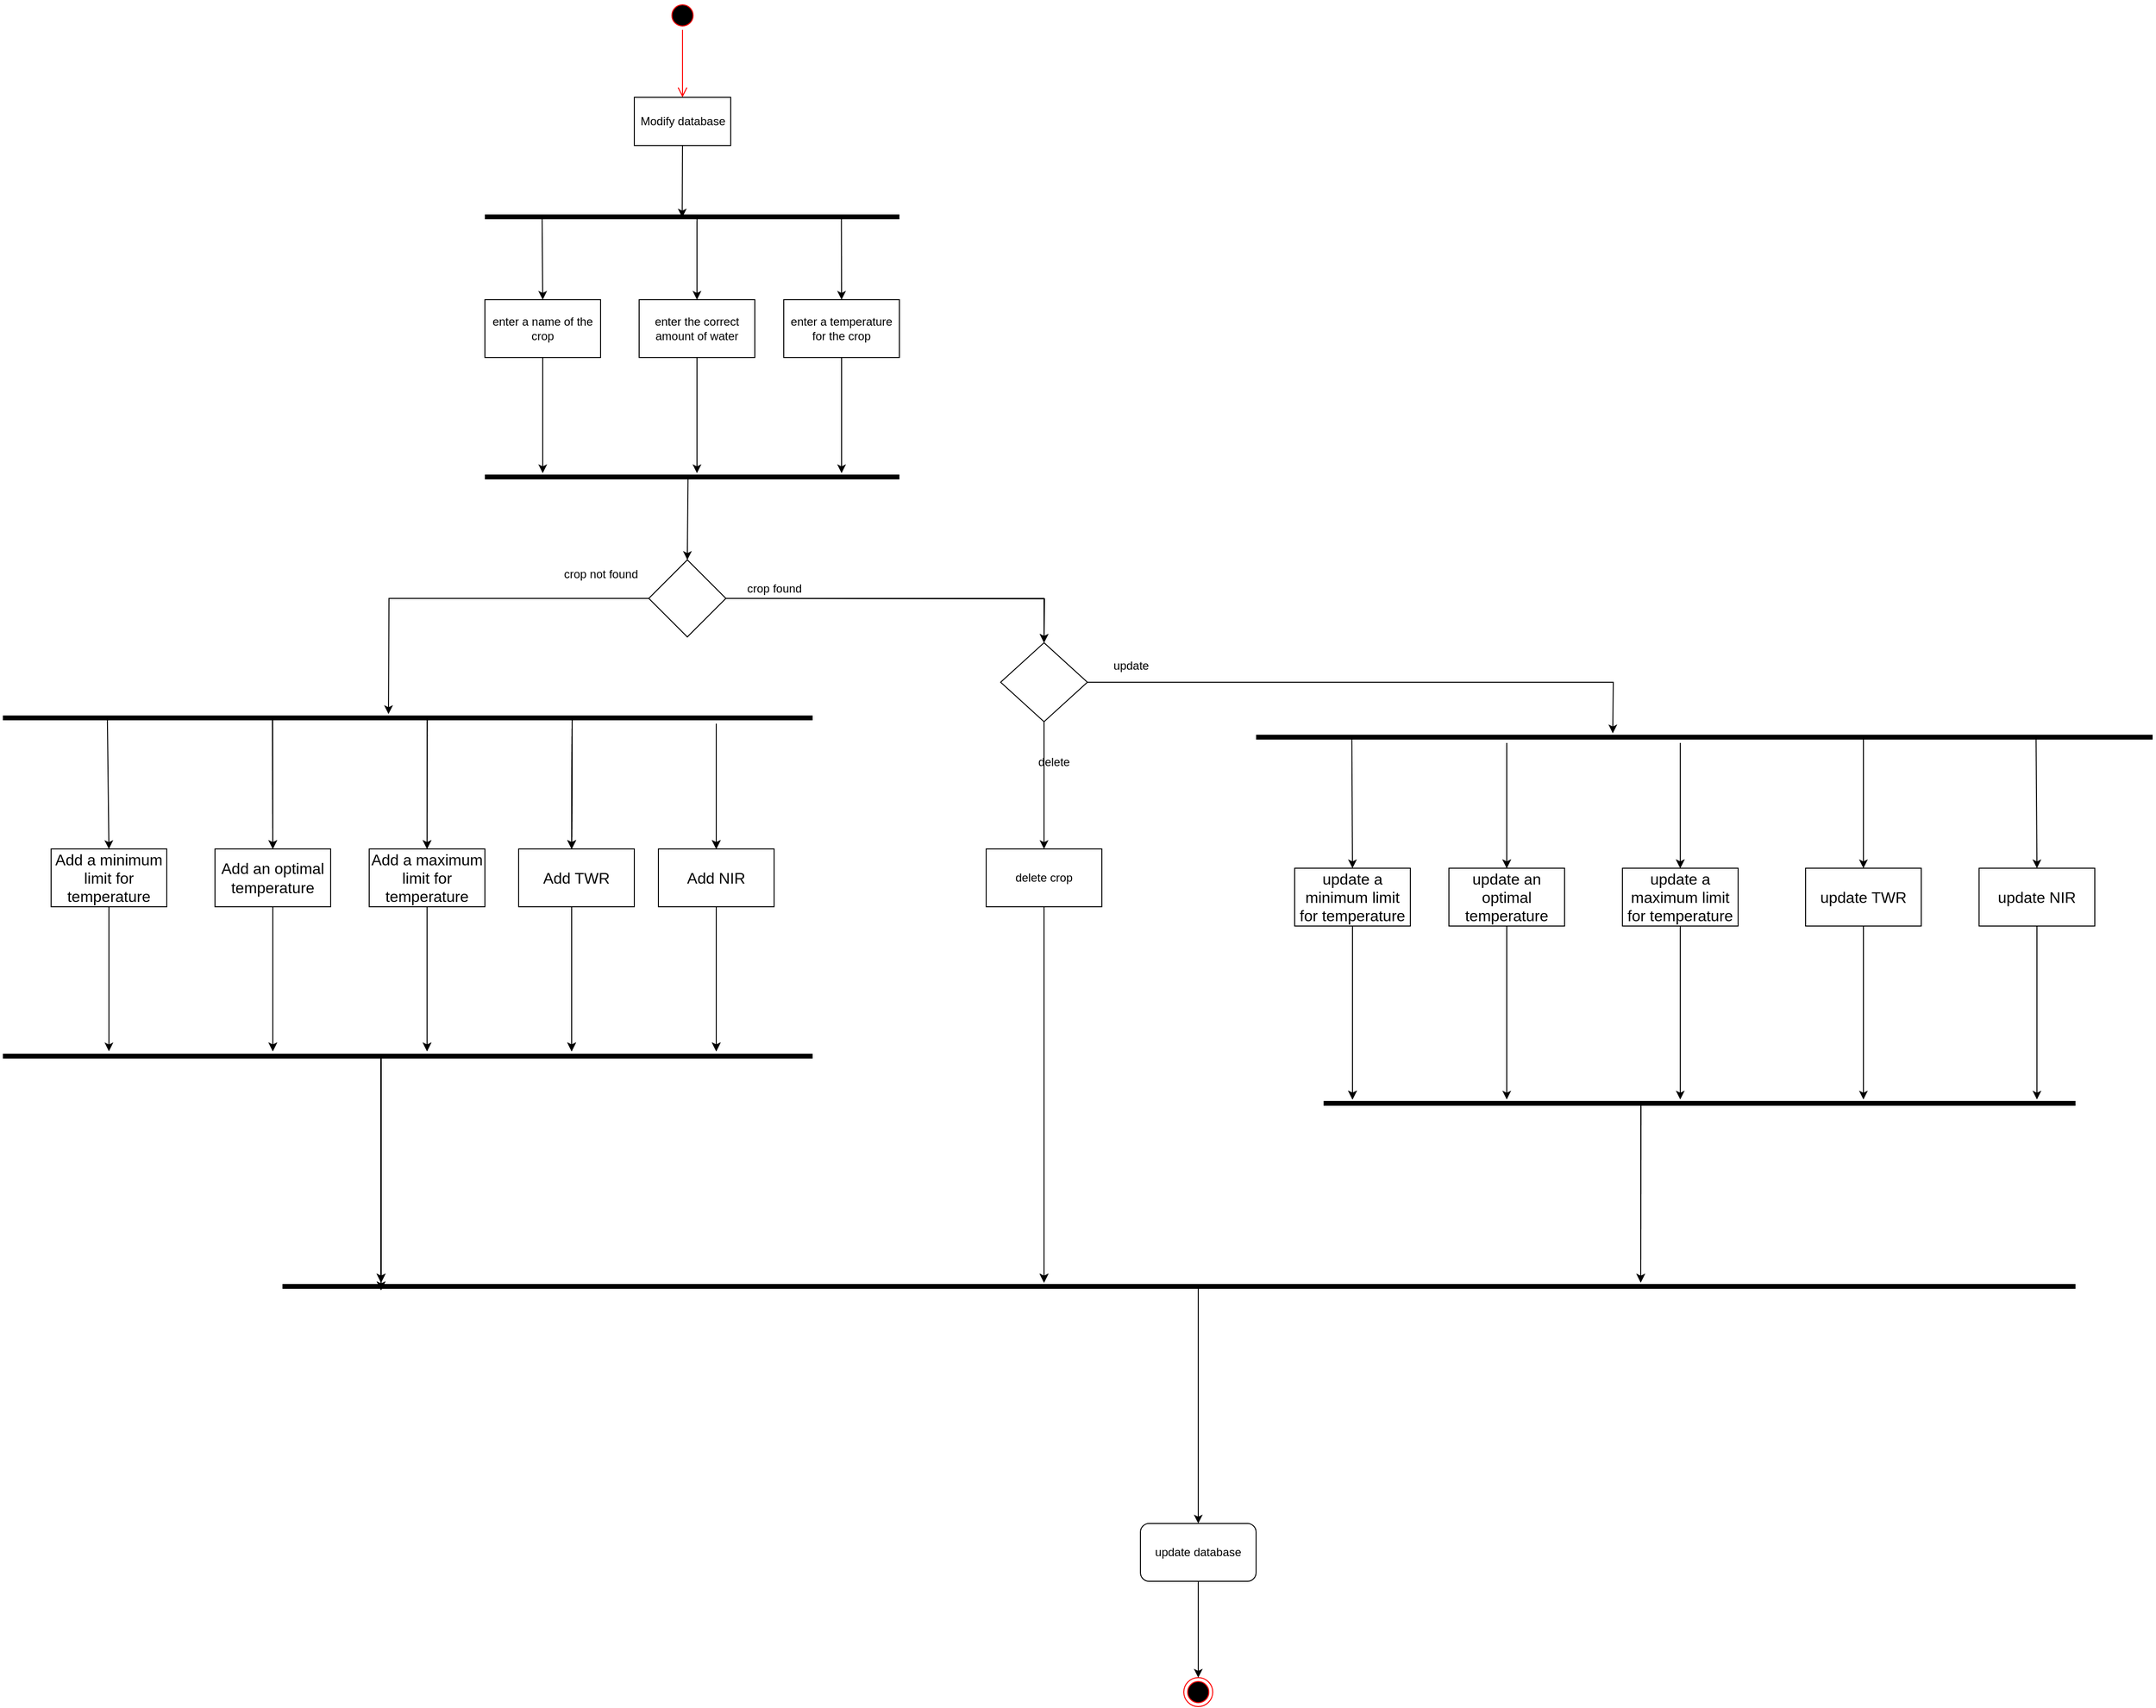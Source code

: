 <mxfile version="18.0.6" type="device"><diagram id="MjviFh-ZkRFqScrpxDmH" name="Page-1"><mxGraphModel dx="3407" dy="1467" grid="1" gridSize="10" guides="1" tooltips="1" connect="1" arrows="1" fold="1" page="1" pageScale="1" pageWidth="1100" pageHeight="1700" math="0" shadow="0"><root><mxCell id="0"/><mxCell id="1" parent="0"/><mxCell id="T4i6QmqrLU3CtplgO6P0-1" value="" style="ellipse;html=1;shape=startState;fillColor=#000000;strokeColor=#ff0000;" parent="1" vertex="1"><mxGeometry x="370" y="20" width="30" height="30" as="geometry"/></mxCell><mxCell id="T4i6QmqrLU3CtplgO6P0-2" value="" style="edgeStyle=orthogonalEdgeStyle;html=1;verticalAlign=bottom;endArrow=open;endSize=8;strokeColor=#ff0000;rounded=0;entryX=0.5;entryY=0;entryDx=0;entryDy=0;" parent="1" source="T4i6QmqrLU3CtplgO6P0-1" target="T4i6QmqrLU3CtplgO6P0-3" edge="1"><mxGeometry relative="1" as="geometry"><mxPoint x="385" y="110" as="targetPoint"/></mxGeometry></mxCell><mxCell id="T4i6QmqrLU3CtplgO6P0-3" value="Modify database" style="html=1;dashed=0;whitespace=wrap;" parent="1" vertex="1"><mxGeometry x="335" y="120" width="100" height="50" as="geometry"/></mxCell><mxCell id="T4i6QmqrLU3CtplgO6P0-4" value="" style="endArrow=classic;html=1;rounded=0;exitX=0.5;exitY=1;exitDx=0;exitDy=0;entryX=0.476;entryY=0.575;entryDx=0;entryDy=0;entryPerimeter=0;" parent="1" source="T4i6QmqrLU3CtplgO6P0-3" target="Jeykn5Wf0tIsWHleu7dH-2" edge="1"><mxGeometry width="50" height="50" relative="1" as="geometry"><mxPoint x="384.5" y="180" as="sourcePoint"/><mxPoint x="390" y="220" as="targetPoint"/></mxGeometry></mxCell><mxCell id="T4i6QmqrLU3CtplgO6P0-15" value="" style="ellipse;html=1;shape=endState;fillColor=#000000;strokeColor=#ff0000;" parent="1" vertex="1"><mxGeometry x="905" y="1760" width="30" height="30" as="geometry"/></mxCell><mxCell id="Jeykn5Wf0tIsWHleu7dH-2" value="" style="line;strokeWidth=5;fillColor=none;align=left;verticalAlign=middle;spacingTop=-1;spacingLeft=3;spacingRight=3;rotatable=0;labelPosition=right;points=[];portConstraint=eastwest;strokeColor=inherit;" parent="1" vertex="1"><mxGeometry x="180" y="240" width="430" height="8" as="geometry"/></mxCell><mxCell id="Jeykn5Wf0tIsWHleu7dH-7" value="" style="endArrow=classic;html=1;rounded=0;entryX=0.5;entryY=0;entryDx=0;entryDy=0;exitX=0.138;exitY=0.647;exitDx=0;exitDy=0;exitPerimeter=0;" parent="1" source="Jeykn5Wf0tIsWHleu7dH-2" edge="1"><mxGeometry width="50" height="50" relative="1" as="geometry"><mxPoint x="100" y="320" as="sourcePoint"/><mxPoint x="240" y="330" as="targetPoint"/></mxGeometry></mxCell><mxCell id="Jeykn5Wf0tIsWHleu7dH-8" value="" style="endArrow=classic;html=1;rounded=0;exitX=0.512;exitY=0.612;exitDx=0;exitDy=0;exitPerimeter=0;entryX=0.5;entryY=0;entryDx=0;entryDy=0;" parent="1" source="Jeykn5Wf0tIsWHleu7dH-2" edge="1"><mxGeometry width="50" height="50" relative="1" as="geometry"><mxPoint x="320" y="330" as="sourcePoint"/><mxPoint x="400" y="330" as="targetPoint"/><Array as="points"><mxPoint x="400" y="250"/></Array></mxGeometry></mxCell><mxCell id="Jeykn5Wf0tIsWHleu7dH-9" value="" style="endArrow=classic;html=1;rounded=0;entryX=0.5;entryY=0;entryDx=0;entryDy=0;exitX=0.86;exitY=0.716;exitDx=0;exitDy=0;exitPerimeter=0;" parent="1" source="Jeykn5Wf0tIsWHleu7dH-2" edge="1"><mxGeometry width="50" height="50" relative="1" as="geometry"><mxPoint x="460" y="310" as="sourcePoint"/><mxPoint x="550" y="330" as="targetPoint"/></mxGeometry></mxCell><mxCell id="Jeykn5Wf0tIsWHleu7dH-11" value="" style="line;strokeWidth=5;fillColor=none;align=left;verticalAlign=middle;spacingTop=-1;spacingLeft=3;spacingRight=3;rotatable=0;labelPosition=right;points=[];portConstraint=eastwest;strokeColor=inherit;" parent="1" vertex="1"><mxGeometry x="180" y="510" width="430" height="8" as="geometry"/></mxCell><mxCell id="Jeykn5Wf0tIsWHleu7dH-14" value="" style="endArrow=classic;html=1;rounded=0;exitX=0.5;exitY=1;exitDx=0;exitDy=0;" parent="1" edge="1"><mxGeometry width="50" height="50" relative="1" as="geometry"><mxPoint x="550" y="390" as="sourcePoint"/><mxPoint x="550" y="510" as="targetPoint"/></mxGeometry></mxCell><mxCell id="Jeykn5Wf0tIsWHleu7dH-15" value="" style="endArrow=classic;html=1;rounded=0;exitX=0.5;exitY=1;exitDx=0;exitDy=0;" parent="1" edge="1"><mxGeometry width="50" height="50" relative="1" as="geometry"><mxPoint x="400" y="390" as="sourcePoint"/><mxPoint x="400" y="510" as="targetPoint"/></mxGeometry></mxCell><mxCell id="Jeykn5Wf0tIsWHleu7dH-16" value="" style="endArrow=classic;html=1;rounded=0;exitX=0.5;exitY=1;exitDx=0;exitDy=0;" parent="1" edge="1"><mxGeometry width="50" height="50" relative="1" as="geometry"><mxPoint x="240" y="390" as="sourcePoint"/><mxPoint x="240" y="510" as="targetPoint"/></mxGeometry></mxCell><mxCell id="Jeykn5Wf0tIsWHleu7dH-17" value="" style="endArrow=classic;html=1;rounded=0;exitX=0.49;exitY=0.489;exitDx=0;exitDy=0;exitPerimeter=0;entryX=0.5;entryY=0;entryDx=0;entryDy=0;" parent="1" source="Jeykn5Wf0tIsWHleu7dH-11" target="Jeykn5Wf0tIsWHleu7dH-18" edge="1"><mxGeometry width="50" height="50" relative="1" as="geometry"><mxPoint x="240" y="630" as="sourcePoint"/><mxPoint x="391" y="590" as="targetPoint"/></mxGeometry></mxCell><mxCell id="Jeykn5Wf0tIsWHleu7dH-19" style="edgeStyle=orthogonalEdgeStyle;rounded=0;orthogonalLoop=1;jettySize=auto;html=1;" parent="1" source="Jeykn5Wf0tIsWHleu7dH-18" target="Jeykn5Wf0tIsWHleu7dH-37" edge="1"><mxGeometry relative="1" as="geometry"><mxPoint x="590" y="640" as="targetPoint"/></mxGeometry></mxCell><mxCell id="Jeykn5Wf0tIsWHleu7dH-18" value="" style="rhombus;whiteSpace=wrap;html=1;" parent="1" vertex="1"><mxGeometry x="350" y="600" width="80" height="80" as="geometry"/></mxCell><mxCell id="Jeykn5Wf0tIsWHleu7dH-20" value="crop found" style="text;html=1;align=center;verticalAlign=middle;resizable=0;points=[];autosize=1;strokeColor=none;fillColor=none;" parent="1" vertex="1"><mxGeometry x="440" y="615" width="80" height="30" as="geometry"/></mxCell><mxCell id="Jeykn5Wf0tIsWHleu7dH-22" value="crop not found" style="text;html=1;align=center;verticalAlign=middle;resizable=0;points=[];autosize=1;strokeColor=none;fillColor=none;" parent="1" vertex="1"><mxGeometry x="250" y="600" width="100" height="30" as="geometry"/></mxCell><mxCell id="Jeykn5Wf0tIsWHleu7dH-26" value="" style="line;strokeWidth=5;fillColor=none;align=left;verticalAlign=middle;spacingTop=-1;spacingLeft=3;spacingRight=3;rotatable=0;labelPosition=right;points=[];portConstraint=eastwest;strokeColor=inherit;" parent="1" vertex="1"><mxGeometry x="-320" y="760" width="840" height="8" as="geometry"/></mxCell><mxCell id="Jeykn5Wf0tIsWHleu7dH-55" style="rounded=0;orthogonalLoop=1;jettySize=auto;html=1;" parent="1" edge="1"><mxGeometry relative="1" as="geometry"><mxPoint x="-210" y="1110" as="targetPoint"/><mxPoint x="-210" y="960" as="sourcePoint"/></mxGeometry></mxCell><mxCell id="Jeykn5Wf0tIsWHleu7dH-56" style="rounded=0;orthogonalLoop=1;jettySize=auto;html=1;" parent="1" edge="1"><mxGeometry relative="1" as="geometry"><mxPoint x="-40" y="1110" as="targetPoint"/><mxPoint x="-40" y="960" as="sourcePoint"/></mxGeometry></mxCell><mxCell id="Jeykn5Wf0tIsWHleu7dH-57" style="edgeStyle=none;rounded=0;orthogonalLoop=1;jettySize=auto;html=1;" parent="1" edge="1"><mxGeometry relative="1" as="geometry"><mxPoint x="120" y="1110" as="targetPoint"/><mxPoint x="120" y="960" as="sourcePoint"/></mxGeometry></mxCell><mxCell id="Jeykn5Wf0tIsWHleu7dH-58" style="edgeStyle=none;rounded=0;orthogonalLoop=1;jettySize=auto;html=1;" parent="1" edge="1"><mxGeometry relative="1" as="geometry"><mxPoint x="420" y="1110" as="targetPoint"/><mxPoint x="420" y="960" as="sourcePoint"/></mxGeometry></mxCell><mxCell id="Jeykn5Wf0tIsWHleu7dH-59" style="edgeStyle=none;rounded=0;orthogonalLoop=1;jettySize=auto;html=1;" parent="1" edge="1"><mxGeometry relative="1" as="geometry"><mxPoint x="270" y="1110" as="targetPoint"/><mxPoint x="270" y="960" as="sourcePoint"/></mxGeometry></mxCell><mxCell id="Jeykn5Wf0tIsWHleu7dH-32" value="" style="endArrow=classic;html=1;rounded=0;entryX=0.5;entryY=0;entryDx=0;entryDy=0;exitX=0.129;exitY=0.268;exitDx=0;exitDy=0;exitPerimeter=0;" parent="1" source="Jeykn5Wf0tIsWHleu7dH-26" edge="1"><mxGeometry width="50" height="50" relative="1" as="geometry"><mxPoint x="-210" y="770" as="sourcePoint"/><mxPoint x="-210" y="900" as="targetPoint"/></mxGeometry></mxCell><mxCell id="Jeykn5Wf0tIsWHleu7dH-33" value="" style="endArrow=classic;html=1;rounded=0;entryX=0.5;entryY=0;entryDx=0;entryDy=0;exitX=0.333;exitY=0.744;exitDx=0;exitDy=0;exitPerimeter=0;" parent="1" source="Jeykn5Wf0tIsWHleu7dH-26" edge="1"><mxGeometry width="50" height="50" relative="1" as="geometry"><mxPoint x="-40" y="770" as="sourcePoint"/><mxPoint x="-40" y="900" as="targetPoint"/></mxGeometry></mxCell><mxCell id="Jeykn5Wf0tIsWHleu7dH-34" value="" style="endArrow=classic;html=1;rounded=0;entryX=0.5;entryY=0;entryDx=0;entryDy=0;exitX=0.524;exitY=0.792;exitDx=0;exitDy=0;exitPerimeter=0;" parent="1" source="Jeykn5Wf0tIsWHleu7dH-26" edge="1"><mxGeometry width="50" height="50" relative="1" as="geometry"><mxPoint x="120" y="770" as="sourcePoint"/><mxPoint x="120" y="900" as="targetPoint"/></mxGeometry></mxCell><mxCell id="Jeykn5Wf0tIsWHleu7dH-35" value="" style="endArrow=classic;html=1;rounded=0;entryX=0.5;entryY=0;entryDx=0;entryDy=0;exitX=0.703;exitY=0.744;exitDx=0;exitDy=0;exitPerimeter=0;" parent="1" source="Jeykn5Wf0tIsWHleu7dH-26" edge="1"><mxGeometry width="50" height="50" relative="1" as="geometry"><mxPoint x="-60" y="940" as="sourcePoint"/><mxPoint x="270" y="900" as="targetPoint"/></mxGeometry></mxCell><mxCell id="Jeykn5Wf0tIsWHleu7dH-36" value="" style="endArrow=classic;html=1;rounded=0;entryX=0.5;entryY=0;entryDx=0;entryDy=0;" parent="1" edge="1"><mxGeometry width="50" height="50" relative="1" as="geometry"><mxPoint x="420" y="770" as="sourcePoint"/><mxPoint x="420" y="900" as="targetPoint"/></mxGeometry></mxCell><mxCell id="Jeykn5Wf0tIsWHleu7dH-51" style="edgeStyle=orthogonalEdgeStyle;rounded=0;orthogonalLoop=1;jettySize=auto;html=1;entryX=0.5;entryY=0;entryDx=0;entryDy=0;" parent="1" source="Jeykn5Wf0tIsWHleu7dH-37" edge="1"><mxGeometry relative="1" as="geometry"><mxPoint x="760" y="900" as="targetPoint"/></mxGeometry></mxCell><mxCell id="Jeykn5Wf0tIsWHleu7dH-37" value="" style="rhombus;whiteSpace=wrap;html=1;" parent="1" vertex="1"><mxGeometry x="715" y="686" width="90" height="82" as="geometry"/></mxCell><mxCell id="Jeykn5Wf0tIsWHleu7dH-39" value="update" style="text;html=1;align=center;verticalAlign=middle;resizable=0;points=[];autosize=1;strokeColor=none;fillColor=none;" parent="1" vertex="1"><mxGeometry x="820" y="695" width="60" height="30" as="geometry"/></mxCell><mxCell id="Jeykn5Wf0tIsWHleu7dH-40" value="" style="line;strokeWidth=5;fillColor=none;align=left;verticalAlign=middle;spacingTop=-1;spacingLeft=3;spacingRight=3;rotatable=0;labelPosition=right;points=[];portConstraint=eastwest;strokeColor=inherit;" parent="1" vertex="1"><mxGeometry x="980" y="780" width="930" height="8" as="geometry"/></mxCell><mxCell id="Jeykn5Wf0tIsWHleu7dH-65" style="edgeStyle=none;rounded=0;orthogonalLoop=1;jettySize=auto;html=1;strokeWidth=1;" parent="1" edge="1"><mxGeometry relative="1" as="geometry"><mxPoint x="1080" y="1160" as="targetPoint"/><mxPoint x="1080" y="980" as="sourcePoint"/></mxGeometry></mxCell><mxCell id="Jeykn5Wf0tIsWHleu7dH-64" style="edgeStyle=none;rounded=0;orthogonalLoop=1;jettySize=auto;html=1;strokeWidth=1;" parent="1" edge="1"><mxGeometry relative="1" as="geometry"><mxPoint x="1240" y="1160" as="targetPoint"/><mxPoint x="1240" y="980" as="sourcePoint"/></mxGeometry></mxCell><mxCell id="Jeykn5Wf0tIsWHleu7dH-63" style="edgeStyle=none;rounded=0;orthogonalLoop=1;jettySize=auto;html=1;strokeWidth=1;" parent="1" edge="1"><mxGeometry relative="1" as="geometry"><mxPoint x="1420" y="1160" as="targetPoint"/><mxPoint x="1420" y="980" as="sourcePoint"/></mxGeometry></mxCell><mxCell id="Jeykn5Wf0tIsWHleu7dH-62" style="edgeStyle=none;rounded=0;orthogonalLoop=1;jettySize=auto;html=1;strokeWidth=1;" parent="1" edge="1"><mxGeometry relative="1" as="geometry"><mxPoint x="1790" y="1160" as="targetPoint"/><mxPoint x="1790" y="980" as="sourcePoint"/></mxGeometry></mxCell><mxCell id="Jeykn5Wf0tIsWHleu7dH-61" style="edgeStyle=none;rounded=0;orthogonalLoop=1;jettySize=auto;html=1;strokeWidth=1;" parent="1" edge="1"><mxGeometry relative="1" as="geometry"><mxPoint x="1610" y="1160" as="targetPoint"/><mxPoint x="1610" y="980" as="sourcePoint"/></mxGeometry></mxCell><mxCell id="Jeykn5Wf0tIsWHleu7dH-48" value="" style="endArrow=classic;html=1;rounded=0;entryX=0.5;entryY=0;entryDx=0;entryDy=0;" parent="1" edge="1"><mxGeometry width="50" height="50" relative="1" as="geometry"><mxPoint x="1420" y="790" as="sourcePoint"/><mxPoint x="1420" y="920" as="targetPoint"/></mxGeometry></mxCell><mxCell id="Jeykn5Wf0tIsWHleu7dH-49" value="" style="endArrow=classic;html=1;rounded=0;entryX=0.5;entryY=0;entryDx=0;entryDy=0;startArrow=none;strokeWidth=1;" parent="1" edge="1"><mxGeometry width="50" height="50" relative="1" as="geometry"><mxPoint x="1610" y="784" as="sourcePoint"/><mxPoint x="1610" y="920" as="targetPoint"/></mxGeometry></mxCell><mxCell id="Jeykn5Wf0tIsWHleu7dH-50" value="" style="endArrow=classic;html=1;rounded=0;entryX=0.5;entryY=0;entryDx=0;entryDy=0;strokeWidth=1;exitX=0.87;exitY=0.485;exitDx=0;exitDy=0;exitPerimeter=0;" parent="1" source="Jeykn5Wf0tIsWHleu7dH-40" edge="1"><mxGeometry width="50" height="50" relative="1" as="geometry"><mxPoint x="1790" y="790" as="sourcePoint"/><mxPoint x="1790" y="920" as="targetPoint"/></mxGeometry></mxCell><mxCell id="Jeykn5Wf0tIsWHleu7dH-52" value="delete" style="text;html=1;align=center;verticalAlign=middle;resizable=0;points=[];autosize=1;strokeColor=none;fillColor=none;" parent="1" vertex="1"><mxGeometry x="740" y="795" width="60" height="30" as="geometry"/></mxCell><mxCell id="Jeykn5Wf0tIsWHleu7dH-67" style="edgeStyle=none;rounded=0;orthogonalLoop=1;jettySize=auto;html=1;" parent="1" edge="1"><mxGeometry relative="1" as="geometry"><mxPoint x="760" y="1350" as="targetPoint"/><mxPoint x="760" y="960" as="sourcePoint"/></mxGeometry></mxCell><mxCell id="Jeykn5Wf0tIsWHleu7dH-54" value="" style="line;strokeWidth=5;fillColor=none;align=left;verticalAlign=middle;spacingTop=-1;spacingLeft=3;spacingRight=3;rotatable=0;labelPosition=right;points=[];portConstraint=eastwest;strokeColor=inherit;" parent="1" vertex="1"><mxGeometry x="-320" y="1080" width="840" height="70" as="geometry"/></mxCell><mxCell id="Jeykn5Wf0tIsWHleu7dH-60" value="" style="line;strokeWidth=5;fillColor=none;align=left;verticalAlign=middle;spacingTop=-1;spacingLeft=3;spacingRight=3;rotatable=0;labelPosition=right;points=[];portConstraint=eastwest;strokeColor=inherit;" parent="1" vertex="1"><mxGeometry x="1050" y="1160" width="780" height="8" as="geometry"/></mxCell><mxCell id="Jeykn5Wf0tIsWHleu7dH-69" value="" style="line;strokeWidth=5;fillColor=none;align=left;verticalAlign=middle;spacingTop=-1;spacingLeft=3;spacingRight=3;rotatable=0;labelPosition=right;points=[];portConstraint=eastwest;strokeColor=inherit;" parent="1" vertex="1"><mxGeometry x="-30" y="1350" width="1860" height="8" as="geometry"/></mxCell><mxCell id="Jeykn5Wf0tIsWHleu7dH-72" value="" style="endArrow=classic;html=1;rounded=0;exitX=0.422;exitY=0.804;exitDx=0;exitDy=0;exitPerimeter=0;strokeWidth=1;" parent="1" source="Jeykn5Wf0tIsWHleu7dH-60" edge="1"><mxGeometry width="50" height="50" relative="1" as="geometry"><mxPoint x="950" y="1240" as="sourcePoint"/><mxPoint x="1379" y="1350" as="targetPoint"/></mxGeometry></mxCell><mxCell id="Jeykn5Wf0tIsWHleu7dH-73" value="" style="endArrow=classic;html=1;rounded=0;entryX=0.5;entryY=0;entryDx=0;entryDy=0;" parent="1" target="Jeykn5Wf0tIsWHleu7dH-74" edge="1"><mxGeometry width="50" height="50" relative="1" as="geometry"><mxPoint x="920" y="1354" as="sourcePoint"/><mxPoint x="960" y="1570" as="targetPoint"/></mxGeometry></mxCell><mxCell id="Jeykn5Wf0tIsWHleu7dH-78" style="edgeStyle=none;rounded=0;orthogonalLoop=1;jettySize=auto;html=1;entryX=0.5;entryY=0;entryDx=0;entryDy=0;" parent="1" source="Jeykn5Wf0tIsWHleu7dH-74" target="T4i6QmqrLU3CtplgO6P0-15" edge="1"><mxGeometry relative="1" as="geometry"/></mxCell><mxCell id="Jeykn5Wf0tIsWHleu7dH-74" value="update database" style="rounded=1;whiteSpace=wrap;html=1;" parent="1" vertex="1"><mxGeometry x="860" y="1600" width="120" height="60" as="geometry"/></mxCell><mxCell id="Jeykn5Wf0tIsWHleu7dH-80" value="" style="endArrow=classic;html=1;rounded=0;edgeStyle=orthogonalEdgeStyle;exitX=1;exitY=0.5;exitDx=0;exitDy=0;strokeWidth=1;" parent="1" source="Jeykn5Wf0tIsWHleu7dH-37" edge="1"><mxGeometry width="50" height="50" relative="1" as="geometry"><mxPoint x="1400" y="738" as="sourcePoint"/><mxPoint x="1350" y="780" as="targetPoint"/></mxGeometry></mxCell><mxCell id="Jeykn5Wf0tIsWHleu7dH-81" value="" style="endArrow=classic;html=1;rounded=0;edgeStyle=orthogonalEdgeStyle;exitX=0;exitY=0.5;exitDx=0;exitDy=0;" parent="1" source="Jeykn5Wf0tIsWHleu7dH-18" edge="1"><mxGeometry width="50" height="50" relative="1" as="geometry"><mxPoint x="110" y="620" as="sourcePoint"/><mxPoint x="80" y="760" as="targetPoint"/></mxGeometry></mxCell><mxCell id="Z1G-HZIHOK3uYtpTfpW1-2" value="" style="endArrow=classic;html=1;rounded=0;" parent="1" edge="1"><mxGeometry width="50" height="50" relative="1" as="geometry"><mxPoint x="1240" y="790" as="sourcePoint"/><mxPoint x="1240" y="920" as="targetPoint"/></mxGeometry></mxCell><mxCell id="Z1G-HZIHOK3uYtpTfpW1-3" style="edgeStyle=orthogonalEdgeStyle;rounded=0;orthogonalLoop=1;jettySize=auto;html=1;" parent="1" edge="1"><mxGeometry relative="1" as="geometry"><mxPoint x="760" y="686" as="targetPoint"/><mxPoint x="430" y="640" as="sourcePoint"/></mxGeometry></mxCell><mxCell id="Z1G-HZIHOK3uYtpTfpW1-11" style="edgeStyle=none;rounded=0;orthogonalLoop=1;jettySize=auto;html=1;" parent="1" edge="1"><mxGeometry relative="1" as="geometry"><mxPoint x="420" y="960" as="sourcePoint"/><mxPoint x="420" y="1110" as="targetPoint"/></mxGeometry></mxCell><mxCell id="Z1G-HZIHOK3uYtpTfpW1-12" value="" style="endArrow=classic;html=1;rounded=0;entryX=0.5;entryY=0;entryDx=0;entryDy=0;" parent="1" edge="1"><mxGeometry width="50" height="50" relative="1" as="geometry"><mxPoint x="420" y="770" as="sourcePoint"/><mxPoint x="420" y="900" as="targetPoint"/></mxGeometry></mxCell><mxCell id="Z1G-HZIHOK3uYtpTfpW1-13" value="" style="endArrow=classic;html=1;rounded=0;entryX=0.5;entryY=0;entryDx=0;entryDy=0;exitX=0.703;exitY=0.744;exitDx=0;exitDy=0;exitPerimeter=0;" parent="1" edge="1"><mxGeometry width="50" height="50" relative="1" as="geometry"><mxPoint x="270.52" y="765.952" as="sourcePoint"/><mxPoint x="270" y="900" as="targetPoint"/></mxGeometry></mxCell><mxCell id="Z1G-HZIHOK3uYtpTfpW1-14" style="edgeStyle=none;rounded=0;orthogonalLoop=1;jettySize=auto;html=1;" parent="1" edge="1"><mxGeometry relative="1" as="geometry"><mxPoint x="270" y="960" as="sourcePoint"/><mxPoint x="270" y="1110" as="targetPoint"/></mxGeometry></mxCell><mxCell id="Z1G-HZIHOK3uYtpTfpW1-18" style="edgeStyle=none;rounded=0;orthogonalLoop=1;jettySize=auto;html=1;" parent="1" edge="1"><mxGeometry relative="1" as="geometry"><mxPoint x="420" y="960" as="sourcePoint"/><mxPoint x="420" y="1110" as="targetPoint"/></mxGeometry></mxCell><mxCell id="Z1G-HZIHOK3uYtpTfpW1-19" value="" style="endArrow=classic;html=1;rounded=0;entryX=0.5;entryY=0;entryDx=0;entryDy=0;" parent="1" edge="1"><mxGeometry width="50" height="50" relative="1" as="geometry"><mxPoint x="420" y="770" as="sourcePoint"/><mxPoint x="420" y="900" as="targetPoint"/></mxGeometry></mxCell><mxCell id="Z1G-HZIHOK3uYtpTfpW1-20" value="" style="endArrow=classic;html=1;rounded=0;entryX=0.5;entryY=0;entryDx=0;entryDy=0;exitX=0.703;exitY=0.744;exitDx=0;exitDy=0;exitPerimeter=0;" parent="1" edge="1"><mxGeometry width="50" height="50" relative="1" as="geometry"><mxPoint x="270.52" y="765.952" as="sourcePoint"/><mxPoint x="270" y="900" as="targetPoint"/></mxGeometry></mxCell><mxCell id="Z1G-HZIHOK3uYtpTfpW1-21" style="edgeStyle=none;rounded=0;orthogonalLoop=1;jettySize=auto;html=1;" parent="1" edge="1"><mxGeometry relative="1" as="geometry"><mxPoint x="270" y="960" as="sourcePoint"/><mxPoint x="270" y="1110" as="targetPoint"/></mxGeometry></mxCell><mxCell id="Z1G-HZIHOK3uYtpTfpW1-22" value="" style="endArrow=classic;html=1;rounded=0;entryX=0.5;entryY=0;entryDx=0;entryDy=0;exitX=0.524;exitY=0.792;exitDx=0;exitDy=0;exitPerimeter=0;" parent="1" edge="1"><mxGeometry width="50" height="50" relative="1" as="geometry"><mxPoint x="120.16" y="766.336" as="sourcePoint"/><mxPoint x="120" y="900" as="targetPoint"/></mxGeometry></mxCell><mxCell id="Z1G-HZIHOK3uYtpTfpW1-23" value="" style="endArrow=classic;html=1;rounded=0;entryX=0.5;entryY=0;entryDx=0;entryDy=0;exitX=0.333;exitY=0.744;exitDx=0;exitDy=0;exitPerimeter=0;" parent="1" edge="1"><mxGeometry width="50" height="50" relative="1" as="geometry"><mxPoint x="-40.28" y="765.952" as="sourcePoint"/><mxPoint x="-40" y="900" as="targetPoint"/></mxGeometry></mxCell><mxCell id="Z1G-HZIHOK3uYtpTfpW1-24" style="rounded=0;orthogonalLoop=1;jettySize=auto;html=1;" parent="1" edge="1"><mxGeometry relative="1" as="geometry"><mxPoint x="-40" y="1110" as="targetPoint"/><mxPoint x="-40" y="960" as="sourcePoint"/></mxGeometry></mxCell><mxCell id="Z1G-HZIHOK3uYtpTfpW1-25" style="edgeStyle=none;rounded=0;orthogonalLoop=1;jettySize=auto;html=1;" parent="1" edge="1"><mxGeometry relative="1" as="geometry"><mxPoint x="120" y="960" as="sourcePoint"/><mxPoint x="120" y="1110" as="targetPoint"/></mxGeometry></mxCell><mxCell id="Z1G-HZIHOK3uYtpTfpW1-27" style="edgeStyle=none;rounded=0;orthogonalLoop=1;jettySize=auto;html=1;" parent="1" edge="1"><mxGeometry relative="1" as="geometry"><mxPoint x="760" y="1350" as="targetPoint"/><mxPoint x="760" y="960" as="sourcePoint"/></mxGeometry></mxCell><mxCell id="Z1G-HZIHOK3uYtpTfpW1-33" value="" style="endArrow=classic;html=1;rounded=0;entryX=0.5;entryY=0;entryDx=0;entryDy=0;exitX=0.703;exitY=0.744;exitDx=0;exitDy=0;exitPerimeter=0;strokeWidth=1;" parent="1" edge="1"><mxGeometry width="50" height="50" relative="1" as="geometry"><mxPoint x="270.52" y="765.952" as="sourcePoint"/><mxPoint x="270" y="900" as="targetPoint"/></mxGeometry></mxCell><mxCell id="Z1G-HZIHOK3uYtpTfpW1-40" style="edgeStyle=none;rounded=0;orthogonalLoop=1;jettySize=auto;html=1;strokeWidth=1;" parent="1" edge="1"><mxGeometry relative="1" as="geometry"><mxPoint x="760" y="1350" as="targetPoint"/><mxPoint x="760" y="960" as="sourcePoint"/></mxGeometry></mxCell><mxCell id="Z1G-HZIHOK3uYtpTfpW1-41" value="" style="endArrow=classic;html=1;rounded=0;entryX=0.5;entryY=0;entryDx=0;entryDy=0;exitX=0.128;exitY=0.292;exitDx=0;exitDy=0;exitPerimeter=0;strokeWidth=1;" parent="1" edge="1"><mxGeometry width="50" height="50" relative="1" as="geometry"><mxPoint x="1079.28" y="782.336" as="sourcePoint"/><mxPoint x="1080" y="920" as="targetPoint"/></mxGeometry></mxCell><mxCell id="Z1G-HZIHOK3uYtpTfpW1-42" value="" style="endArrow=classic;html=1;rounded=0;strokeWidth=1;" parent="1" edge="1"><mxGeometry width="50" height="50" relative="1" as="geometry"><mxPoint x="1240" y="790" as="sourcePoint"/><mxPoint x="1240" y="920" as="targetPoint"/></mxGeometry></mxCell><mxCell id="Z1G-HZIHOK3uYtpTfpW1-43" value="" style="endArrow=classic;html=1;rounded=0;entryX=0.5;entryY=0;entryDx=0;entryDy=0;strokeWidth=1;" parent="1" edge="1"><mxGeometry width="50" height="50" relative="1" as="geometry"><mxPoint x="1420" y="790" as="sourcePoint"/><mxPoint x="1420" y="920" as="targetPoint"/></mxGeometry></mxCell><mxCell id="oO_pztsDzzTrG5rHCKoi-15" value="" style="endArrow=classic;html=1;rounded=0;entryX=0.055;entryY=0.875;entryDx=0;entryDy=0;entryPerimeter=0;exitX=0.467;exitY=0.569;exitDx=0;exitDy=0;exitPerimeter=0;strokeWidth=1;" parent="1" edge="1"><mxGeometry width="50" height="50" relative="1" as="geometry"><mxPoint x="72.28" y="1120.83" as="sourcePoint"/><mxPoint x="72.3" y="1358.0" as="targetPoint"/></mxGeometry></mxCell><mxCell id="oO_pztsDzzTrG5rHCKoi-24" value="" style="endArrow=classic;html=1;rounded=0;entryX=0.055;entryY=0.875;entryDx=0;entryDy=0;entryPerimeter=0;exitX=0.467;exitY=0.569;exitDx=0;exitDy=0;exitPerimeter=0;strokeWidth=1;" parent="1" edge="1"><mxGeometry width="50" height="50" relative="1" as="geometry"><mxPoint x="72.28" y="1120.83" as="sourcePoint"/><mxPoint x="72.3" y="1358.0" as="targetPoint"/></mxGeometry></mxCell><mxCell id="oO_pztsDzzTrG5rHCKoi-25" style="edgeStyle=none;rounded=0;orthogonalLoop=1;jettySize=auto;html=1;strokeWidth=1;" parent="1" edge="1"><mxGeometry relative="1" as="geometry"><mxPoint x="760" y="1350" as="targetPoint"/><mxPoint x="760" y="960" as="sourcePoint"/></mxGeometry></mxCell><mxCell id="oO_pztsDzzTrG5rHCKoi-26" value="" style="endArrow=classic;html=1;rounded=0;exitX=0.422;exitY=0.804;exitDx=0;exitDy=0;exitPerimeter=0;strokeWidth=1;" parent="1" edge="1"><mxGeometry width="50" height="50" relative="1" as="geometry"><mxPoint x="1379.16" y="1166.432" as="sourcePoint"/><mxPoint x="1379" y="1350" as="targetPoint"/></mxGeometry></mxCell><mxCell id="oO_pztsDzzTrG5rHCKoi-35" value="" style="endArrow=classic;html=1;rounded=0;entryX=0.055;entryY=0.875;entryDx=0;entryDy=0;entryPerimeter=0;exitX=0.467;exitY=0.569;exitDx=0;exitDy=0;exitPerimeter=0;strokeWidth=1;" parent="1" edge="1"><mxGeometry width="50" height="50" relative="1" as="geometry"><mxPoint x="72.28" y="1112.83" as="sourcePoint"/><mxPoint x="72.3" y="1350.0" as="targetPoint"/></mxGeometry></mxCell><mxCell id="oO_pztsDzzTrG5rHCKoi-46" value="" style="endArrow=classic;html=1;rounded=0;entryX=0.055;entryY=0.875;entryDx=0;entryDy=0;entryPerimeter=0;exitX=0.467;exitY=0.569;exitDx=0;exitDy=0;exitPerimeter=0;strokeWidth=1;" parent="1" edge="1"><mxGeometry width="50" height="50" relative="1" as="geometry"><mxPoint x="72.28" y="1112.83" as="sourcePoint"/><mxPoint x="72.3" y="1350.0" as="targetPoint"/></mxGeometry></mxCell><mxCell id="oO_pztsDzzTrG5rHCKoi-57" value="" style="endArrow=classic;html=1;rounded=0;entryX=0.055;entryY=0.875;entryDx=0;entryDy=0;entryPerimeter=0;exitX=0.467;exitY=0.569;exitDx=0;exitDy=0;exitPerimeter=0;strokeWidth=1;" parent="1" edge="1"><mxGeometry width="50" height="50" relative="1" as="geometry"><mxPoint x="72.28" y="1112.83" as="sourcePoint"/><mxPoint x="72.3" y="1350.0" as="targetPoint"/></mxGeometry></mxCell><mxCell id="oO_pztsDzzTrG5rHCKoi-60" style="edgeStyle=none;rounded=0;orthogonalLoop=1;jettySize=auto;html=1;strokeWidth=1;" parent="1" edge="1"><mxGeometry relative="1" as="geometry"><mxPoint x="1080" y="1160" as="targetPoint"/><mxPoint x="1080" y="980" as="sourcePoint"/></mxGeometry></mxCell><mxCell id="oO_pztsDzzTrG5rHCKoi-69" value="" style="endArrow=classic;html=1;rounded=0;entryX=0.055;entryY=0.875;entryDx=0;entryDy=0;entryPerimeter=0;exitX=0.467;exitY=0.569;exitDx=0;exitDy=0;exitPerimeter=0;strokeWidth=1;" parent="1" edge="1"><mxGeometry width="50" height="50" relative="1" as="geometry"><mxPoint x="72.28" y="1112.83" as="sourcePoint"/><mxPoint x="72.3" y="1350.0" as="targetPoint"/></mxGeometry></mxCell><mxCell id="oO_pztsDzzTrG5rHCKoi-72" style="edgeStyle=none;rounded=0;orthogonalLoop=1;jettySize=auto;html=1;strokeWidth=1;" parent="1" edge="1"><mxGeometry relative="1" as="geometry"><mxPoint x="1080" y="1160" as="targetPoint"/><mxPoint x="1080" y="980" as="sourcePoint"/></mxGeometry></mxCell><mxCell id="k_f5v9SxHopBkmFtn2cA-1" value="enter a name of the crop" style="rounded=0;whiteSpace=wrap;html=1;" parent="1" vertex="1"><mxGeometry x="180" y="330" width="120" height="60" as="geometry"/></mxCell><mxCell id="k_f5v9SxHopBkmFtn2cA-2" value="enter the correct amount of water" style="rounded=0;whiteSpace=wrap;html=1;" parent="1" vertex="1"><mxGeometry x="340" y="330" width="120" height="60" as="geometry"/></mxCell><mxCell id="k_f5v9SxHopBkmFtn2cA-3" value="enter a temperature for the crop" style="rounded=0;whiteSpace=wrap;html=1;" parent="1" vertex="1"><mxGeometry x="490" y="330" width="120" height="60" as="geometry"/></mxCell><mxCell id="k_f5v9SxHopBkmFtn2cA-4" value="&lt;span style=&quot;font-size: 16px; background-color: rgb(255, 255, 255);&quot;&gt;Add a minimum limit for temperature&lt;/span&gt;" style="rounded=0;whiteSpace=wrap;html=1;" parent="1" vertex="1"><mxGeometry x="-270" y="900" width="120" height="60" as="geometry"/></mxCell><mxCell id="k_f5v9SxHopBkmFtn2cA-5" value="&lt;span style=&quot;font-size: 16px; background-color: rgb(255, 255, 255);&quot;&gt;Add an optimal temperature&lt;/span&gt;" style="rounded=0;whiteSpace=wrap;html=1;" parent="1" vertex="1"><mxGeometry x="-100" y="900" width="120" height="60" as="geometry"/></mxCell><mxCell id="k_f5v9SxHopBkmFtn2cA-6" value="&lt;span style=&quot;font-size: 16px; background-color: rgb(255, 255, 255);&quot;&gt;Add a maximum limit for temperature&lt;/span&gt;" style="rounded=0;whiteSpace=wrap;html=1;" parent="1" vertex="1"><mxGeometry x="60" y="900" width="120" height="60" as="geometry"/></mxCell><mxCell id="k_f5v9SxHopBkmFtn2cA-7" value="&lt;span style=&quot;font-size: 16px; background-color: rgb(255, 255, 255);&quot;&gt;Add TWR&lt;/span&gt;" style="rounded=0;whiteSpace=wrap;html=1;" parent="1" vertex="1"><mxGeometry x="215" y="900" width="120" height="60" as="geometry"/></mxCell><mxCell id="k_f5v9SxHopBkmFtn2cA-8" value="&lt;span style=&quot;font-size: 16px; background-color: rgb(255, 255, 255);&quot;&gt;Add NIR&lt;/span&gt;" style="rounded=0;whiteSpace=wrap;html=1;" parent="1" vertex="1"><mxGeometry x="360" y="900" width="120" height="60" as="geometry"/></mxCell><mxCell id="k_f5v9SxHopBkmFtn2cA-9" value="delete crop" style="rounded=0;whiteSpace=wrap;html=1;" parent="1" vertex="1"><mxGeometry x="700" y="900" width="120" height="60" as="geometry"/></mxCell><mxCell id="k_f5v9SxHopBkmFtn2cA-10" value="&lt;span style=&quot;font-size: 16px; background-color: rgb(255, 255, 255);&quot;&gt;update a minimum limit for temperature&lt;/span&gt;" style="rounded=0;whiteSpace=wrap;html=1;" parent="1" vertex="1"><mxGeometry x="1020" y="920" width="120" height="60" as="geometry"/></mxCell><mxCell id="k_f5v9SxHopBkmFtn2cA-12" value="&lt;span style=&quot;font-size: 16px; background-color: rgb(255, 255, 255);&quot;&gt;update an optimal temperature&lt;/span&gt;" style="rounded=0;whiteSpace=wrap;html=1;" parent="1" vertex="1"><mxGeometry x="1180" y="920" width="120" height="60" as="geometry"/></mxCell><mxCell id="k_f5v9SxHopBkmFtn2cA-14" value="&lt;span style=&quot;font-size: 16px; background-color: rgb(255, 255, 255);&quot;&gt;update a maximum limit for temperature&lt;/span&gt;" style="rounded=0;whiteSpace=wrap;html=1;" parent="1" vertex="1"><mxGeometry x="1360" y="920" width="120" height="60" as="geometry"/></mxCell><mxCell id="k_f5v9SxHopBkmFtn2cA-15" value="&lt;span style=&quot;font-size: 16px; background-color: rgb(255, 255, 255);&quot;&gt;update TWR&lt;/span&gt;" style="rounded=0;whiteSpace=wrap;html=1;" parent="1" vertex="1"><mxGeometry x="1550" y="920" width="120" height="60" as="geometry"/></mxCell><mxCell id="k_f5v9SxHopBkmFtn2cA-16" value="&lt;span style=&quot;font-size: 16px; background-color: rgb(255, 255, 255);&quot;&gt;update NIR&lt;/span&gt;" style="rounded=0;whiteSpace=wrap;html=1;" parent="1" vertex="1"><mxGeometry x="1730" y="920" width="120" height="60" as="geometry"/></mxCell></root></mxGraphModel></diagram></mxfile>